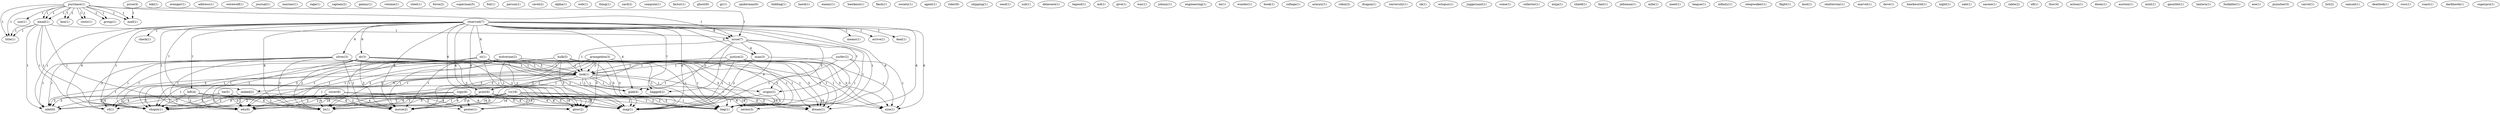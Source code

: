 digraph G {
  purchase [ label="purchase(1)" ];
  email [ label="email(1)" ];
  use [ label="use(1)" ];
  box [ label="box(1)" ];
  issue [ label="issue(7)" ];
  costs [ label="costs(1)" ];
  email [ label="email(1)" ];
  title [ label="title(1)" ];
  group [ label="group(1)" ];
  mail [ label="mail(1)" ];
  loki [ label="loki(1)" ];
  avenger [ label="avenger(1)" ];
  address [ label="address(1)" ];
  werewolf [ label="werewolf(1)" ];
  journal [ label="journal(1)" ];
  mariner [ label="mariner(1)" ];
  rage [ label="rage(1)" ];
  captain [ label="captain(2)" ];
  galaxy [ label="galaxy(1)" ];
  chopin [ label="chopin(1)" ];
  udel [ label="udel(6)" ];
  edu [ label="edu(6)" ];
  chopin [ label="chopin(1)" ];
  copy [ label="copy(6)" ];
  poster [ label="poster(1)" ];
  series [ label="series(3)" ];
  rd [ label="rd(1)" ];
  glow [ label="glow(2)" ];
  dream [ label="dream(1)" ];
  movie [ label="movie(2)" ];
  bi [ label="bi(1)" ];
  bag [ label="bag(1)" ];
  mag [ label="mag(1)" ];
  volume [ label="volume(1)" ];
  steel [ label="steel(1)" ];
  force [ label="force(2)" ];
  superman [ label="superman(5)" ];
  tie [ label="tie(5)" ];
  foil [ label="foil(1)" ];
  person [ label="person(1)" ];
  ravel [ label="ravel(2)" ];
  vs [ label="vs(18)" ];
  size [ label="size(1)" ];
  alpha [ label="alpha(1)" ];
  cover [ label="cover(6)" ];
  reserved [ label="reserved(7)" ];
  silver [ label="silver(3)" ];
  left [ label="left(4)" ];
  dr [ label="dr(3)" ];
  sealed [ label="sealed(2)" ];
  means [ label="means(1)" ];
  st [ label="st(1)" ];
  print [ label="print(8)" ];
  man [ label="man(3)" ];
  origin [ label="origin(2)" ];
  arrive [ label="arrive(1)" ];
  deal [ label="deal(1)" ];
  check [ label="check(1)" ];
  gold [ label="gold(4)" ];
  bagged [ label="bagged(2)" ];
  web [ label="web(1)" ];
  thing [ label="thing(1)" ];
  card [ label="card(2)" ];
  compute [ label="compute(1)" ];
  factor [ label="factor(1)" ];
  ghost [ label="ghost(6)" ];
  look [ label="look(1)" ];
  look [ label="look(1)" ];
  gr [ label="gr(1)" ];
  spiderman [ label="spiderman(6)" ];
  bidding [ label="bidding(1)" ];
  hawk [ label="hawk(1)" ];
  enemy [ label="enemy(1)" ];
  hawkeye [ label="hawkeye(1)" ];
  flash [ label="flash(1)" ];
  society [ label="society(1)" ];
  agent [ label="agent(1)" ];
  rider [ label="rider(6)" ];
  shipping [ label="shipping(1)" ];
  hulk [ label="hulk(5)" ];
  send [ label="send(1)" ];
  sub [ label="sub(1)" ];
  wolverine [ label="wolverine(2)" ];
  delaware [ label="delaware(1)" ];
  legend [ label="legend(1)" ];
  aid [ label="aid(1)" ];
  give [ label="give(1)" ];
  war [ label="war(1)" ];
  armegedon [ label="armegedon(3)" ];
  johnny [ label="johnny(1)" ];
  engineering [ label="engineering(1)" ];
  ex [ label="ex(1)" ];
  wonder [ label="wonder(1)" ];
  book [ label="book(1)" ];
  college [ label="college(1)" ];
  purchase [ label="purchase(1)" ];
  justice [ label="justice(2)" ];
  armory [ label="armory(1)" ];
  robin [ label="robin(2)" ];
  surfer [ label="surfer(2)" ];
  dragon [ label="dragon(1)" ];
  university [ label="university(1)" ];
  ok [ label="ok(1)" ];
  octopus [ label="octopus(1)" ];
  juggernaut [ label="juggernaut(1)" ];
  come [ label="come(1)" ];
  collector [ label="collector(1)" ];
  ninja [ label="ninja(1)" ];
  shield [ label="shield(1)" ];
  fant [ label="fant(1)" ];
  jelloman [ label="jelloman(1)" ];
  mile [ label="mile(1)" ];
  meet [ label="meet(1)" ];
  league [ label="league(1)" ];
  infinity [ label="infinity(1)" ];
  sleepwalker [ label="sleepwalker(1)" ];
  flight [ label="flight(1)" ];
  kool [ label="kool(1)" ];
  shatterstar [ label="shatterstar(1)" ];
  marvel [ label="marvel(1)" ];
  dove [ label="dove(1)" ];
  hawkworld [ label="hawkworld(1)" ];
  night [ label="night(1)" ];
  sale [ label="sale(1)" ];
  nacme [ label="nacme(1)" ];
  cable [ label="cable(2)" ];
  price [ label="price(4)" ];
  nfl [ label="nfl(1)" ];
  thor [ label="thor(4)" ];
  action [ label="action(1)" ];
  doom [ label="doom(1)" ];
  auction [ label="auction(1)" ];
  mint [ label="mint(1)" ];
  gauntlet [ label="gauntlet(1)" ];
  lantern [ label="lantern(1)" ];
  foolkiller [ label="foolkiller(1)" ];
  ace [ label="ace(1)" ];
  punisher [ label="punisher(3)" ];
  carrot [ label="carrot(1)" ];
  list [ label="list(2)" ];
  samuel [ label="samuel(1)" ];
  deathlok [ label="deathlok(1)" ];
  ross [ label="ross(1)" ];
  coast [ label="coast(1)" ];
  darkhawk [ label="darkhawk(1)" ];
  superpro [ label="superpro(1)" ];
  purchase -> email [ label="1" ];
  purchase -> use [ label="1" ];
  purchase -> box [ label="1" ];
  purchase -> issue [ label="1" ];
  purchase -> costs [ label="1" ];
  purchase -> email [ label="1" ];
  purchase -> title [ label="1" ];
  purchase -> group [ label="1" ];
  purchase -> mail [ label="1" ];
  email -> chopin [ label="1" ];
  email -> udel [ label="1" ];
  email -> edu [ label="1" ];
  email -> chopin [ label="1" ];
  email -> issue [ label="1" ];
  email -> title [ label="1" ];
  copy -> poster [ label="6" ];
  copy -> series [ label="6" ];
  copy -> rd [ label="6" ];
  copy -> udel [ label="2" ];
  copy -> glow [ label="6" ];
  copy -> edu [ label="2" ];
  copy -> chopin [ label="2" ];
  copy -> dream [ label="6" ];
  copy -> movie [ label="6" ];
  copy -> bi [ label="6" ];
  copy -> bag [ label="2" ];
  copy -> mag [ label="6" ];
  tie -> poster [ label="2" ];
  tie -> rd [ label="2" ];
  tie -> udel [ label="3" ];
  tie -> edu [ label="3" ];
  tie -> chopin [ label="3" ];
  tie -> movie [ label="2" ];
  tie -> bi [ label="2" ];
  tie -> mag [ label="2" ];
  vs -> poster [ label="18" ];
  vs -> series [ label="18" ];
  vs -> rd [ label="18" ];
  vs -> udel [ label="1" ];
  vs -> glow [ label="18" ];
  vs -> edu [ label="1" ];
  vs -> chopin [ label="1" ];
  vs -> dream [ label="18" ];
  vs -> movie [ label="18" ];
  vs -> bi [ label="18" ];
  vs -> size [ label="18" ];
  vs -> bag [ label="1" ];
  vs -> mag [ label="18" ];
  cover -> poster [ label="4" ];
  cover -> rd [ label="4" ];
  cover -> udel [ label="2" ];
  cover -> edu [ label="2" ];
  cover -> chopin [ label="2" ];
  cover -> movie [ label="4" ];
  cover -> bi [ label="4" ];
  cover -> bag [ label="2" ];
  cover -> mag [ label="4" ];
  reserved -> poster [ label="6" ];
  reserved -> silver [ label="6" ];
  reserved -> series [ label="6" ];
  reserved -> left [ label="7" ];
  reserved -> rd [ label="6" ];
  reserved -> dr [ label="6" ];
  reserved -> udel [ label="1" ];
  reserved -> sealed [ label="7" ];
  reserved -> means [ label="1" ];
  reserved -> st [ label="6" ];
  reserved -> print [ label="6" ];
  reserved -> glow [ label="6" ];
  reserved -> edu [ label="1" ];
  reserved -> chopin [ label="1" ];
  reserved -> dream [ label="6" ];
  reserved -> movie [ label="6" ];
  reserved -> bi [ label="6" ];
  reserved -> size [ label="6" ];
  reserved -> issue [ label="6" ];
  reserved -> man [ label="6" ];
  reserved -> origin [ label="7" ];
  reserved -> arrive [ label="1" ];
  reserved -> bag [ label="1" ];
  reserved -> deal [ label="1" ];
  reserved -> mag [ label="6" ];
  reserved -> check [ label="1" ];
  reserved -> gold [ label="6" ];
  reserved -> bagged [ label="7" ];
  silver -> look [ label="1" ];
  silver -> rd [ label="2" ];
  silver -> udel [ label="1" ];
  silver -> edu [ label="1" ];
  silver -> chopin [ label="1" ];
  silver -> movie [ label="2" ];
  silver -> bi [ label="2" ];
  silver -> bag [ label="1" ];
  silver -> mag [ label="2" ];
  silver -> look [ label="1" ];
  left -> rd [ label="4" ];
  left -> udel [ label="2" ];
  left -> edu [ label="2" ];
  left -> chopin [ label="2" ];
  left -> movie [ label="4" ];
  left -> bi [ label="4" ];
  left -> bag [ label="2" ];
  left -> mag [ label="4" ];
  look -> udel [ label="1" ];
  look -> sealed [ label="1" ];
  look -> print [ label="1" ];
  look -> edu [ label="1" ];
  look -> chopin [ label="1" ];
  look -> origin [ label="1" ];
  look -> bag [ label="1" ];
  look -> gold [ label="1" ];
  look -> bagged [ label="1" ];
  dr -> udel [ label="1" ];
  dr -> glow [ label="2" ];
  dr -> edu [ label="1" ];
  dr -> chopin [ label="1" ];
  dr -> movie [ label="2" ];
  dr -> bi [ label="2" ];
  dr -> bag [ label="1" ];
  dr -> mag [ label="2" ];
  dr -> look [ label="1" ];
  hulk -> glow [ label="5" ];
  hulk -> edu [ label="1" ];
  hulk -> chopin [ label="1" ];
  hulk -> dream [ label="5" ];
  hulk -> movie [ label="5" ];
  hulk -> bi [ label="5" ];
  hulk -> size [ label="5" ];
  hulk -> bag [ label="1" ];
  hulk -> mag [ label="5" ];
  hulk -> look [ label="1" ];
  sealed -> edu [ label="1" ];
  sealed -> chopin [ label="1" ];
  sealed -> bag [ label="1" ];
  wolverine -> glow [ label="1" ];
  wolverine -> edu [ label="1" ];
  wolverine -> chopin [ label="1" ];
  wolverine -> dream [ label="1" ];
  wolverine -> movie [ label="1" ];
  wolverine -> bi [ label="1" ];
  wolverine -> size [ label="1" ];
  wolverine -> bag [ label="1" ];
  wolverine -> mag [ label="1" ];
  wolverine -> look [ label="1" ];
  st -> glow [ label="1" ];
  st -> edu [ label="3" ];
  st -> chopin [ label="3" ];
  st -> dream [ label="1" ];
  st -> movie [ label="1" ];
  st -> bi [ label="1" ];
  st -> bag [ label="3" ];
  st -> mag [ label="1" ];
  st -> look [ label="3" ];
  print -> glow [ label="3" ];
  print -> edu [ label="5" ];
  print -> chopin [ label="5" ];
  print -> dream [ label="3" ];
  print -> movie [ label="3" ];
  print -> bi [ label="3" ];
  print -> bag [ label="5" ];
  print -> mag [ label="3" ];
  armegedon -> glow [ label="3" ];
  armegedon -> edu [ label="3" ];
  armegedon -> chopin [ label="3" ];
  armegedon -> dream [ label="3" ];
  armegedon -> movie [ label="3" ];
  armegedon -> bi [ label="3" ];
  armegedon -> size [ label="3" ];
  armegedon -> bag [ label="3" ];
  armegedon -> mag [ label="3" ];
  armegedon -> look [ label="3" ];
  purchase -> box [ label="1" ];
  purchase -> issue [ label="1" ];
  purchase -> costs [ label="1" ];
  purchase -> email [ label="1" ];
  purchase -> title [ label="1" ];
  purchase -> group [ label="1" ];
  purchase -> mail [ label="1" ];
  justice -> dream [ label="1" ];
  justice -> movie [ label="1" ];
  justice -> bi [ label="1" ];
  justice -> size [ label="1" ];
  justice -> bag [ label="1" ];
  justice -> mag [ label="1" ];
  justice -> look [ label="1" ];
  surfer -> size [ label="1" ];
  surfer -> bag [ label="1" ];
  surfer -> mag [ label="1" ];
  surfer -> look [ label="1" ];
  issue -> man [ label="4" ];
  issue -> origin [ label="5" ];
  issue -> bag [ label="1" ];
  issue -> mag [ label="4" ];
  issue -> look [ label="1" ];
  issue -> gold [ label="5" ];
  issue -> bagged [ label="5" ];
  man -> bag [ label="1" ];
  man -> mag [ label="2" ];
  man -> look [ label="1" ];
  origin -> bag [ label="1" ];
  origin -> mag [ label="1" ];
  email -> title [ label="1" ];
  price -> mail [ label="1" ];
  look -> gold [ label="1" ];
  look -> bagged [ label="1" ];
}
